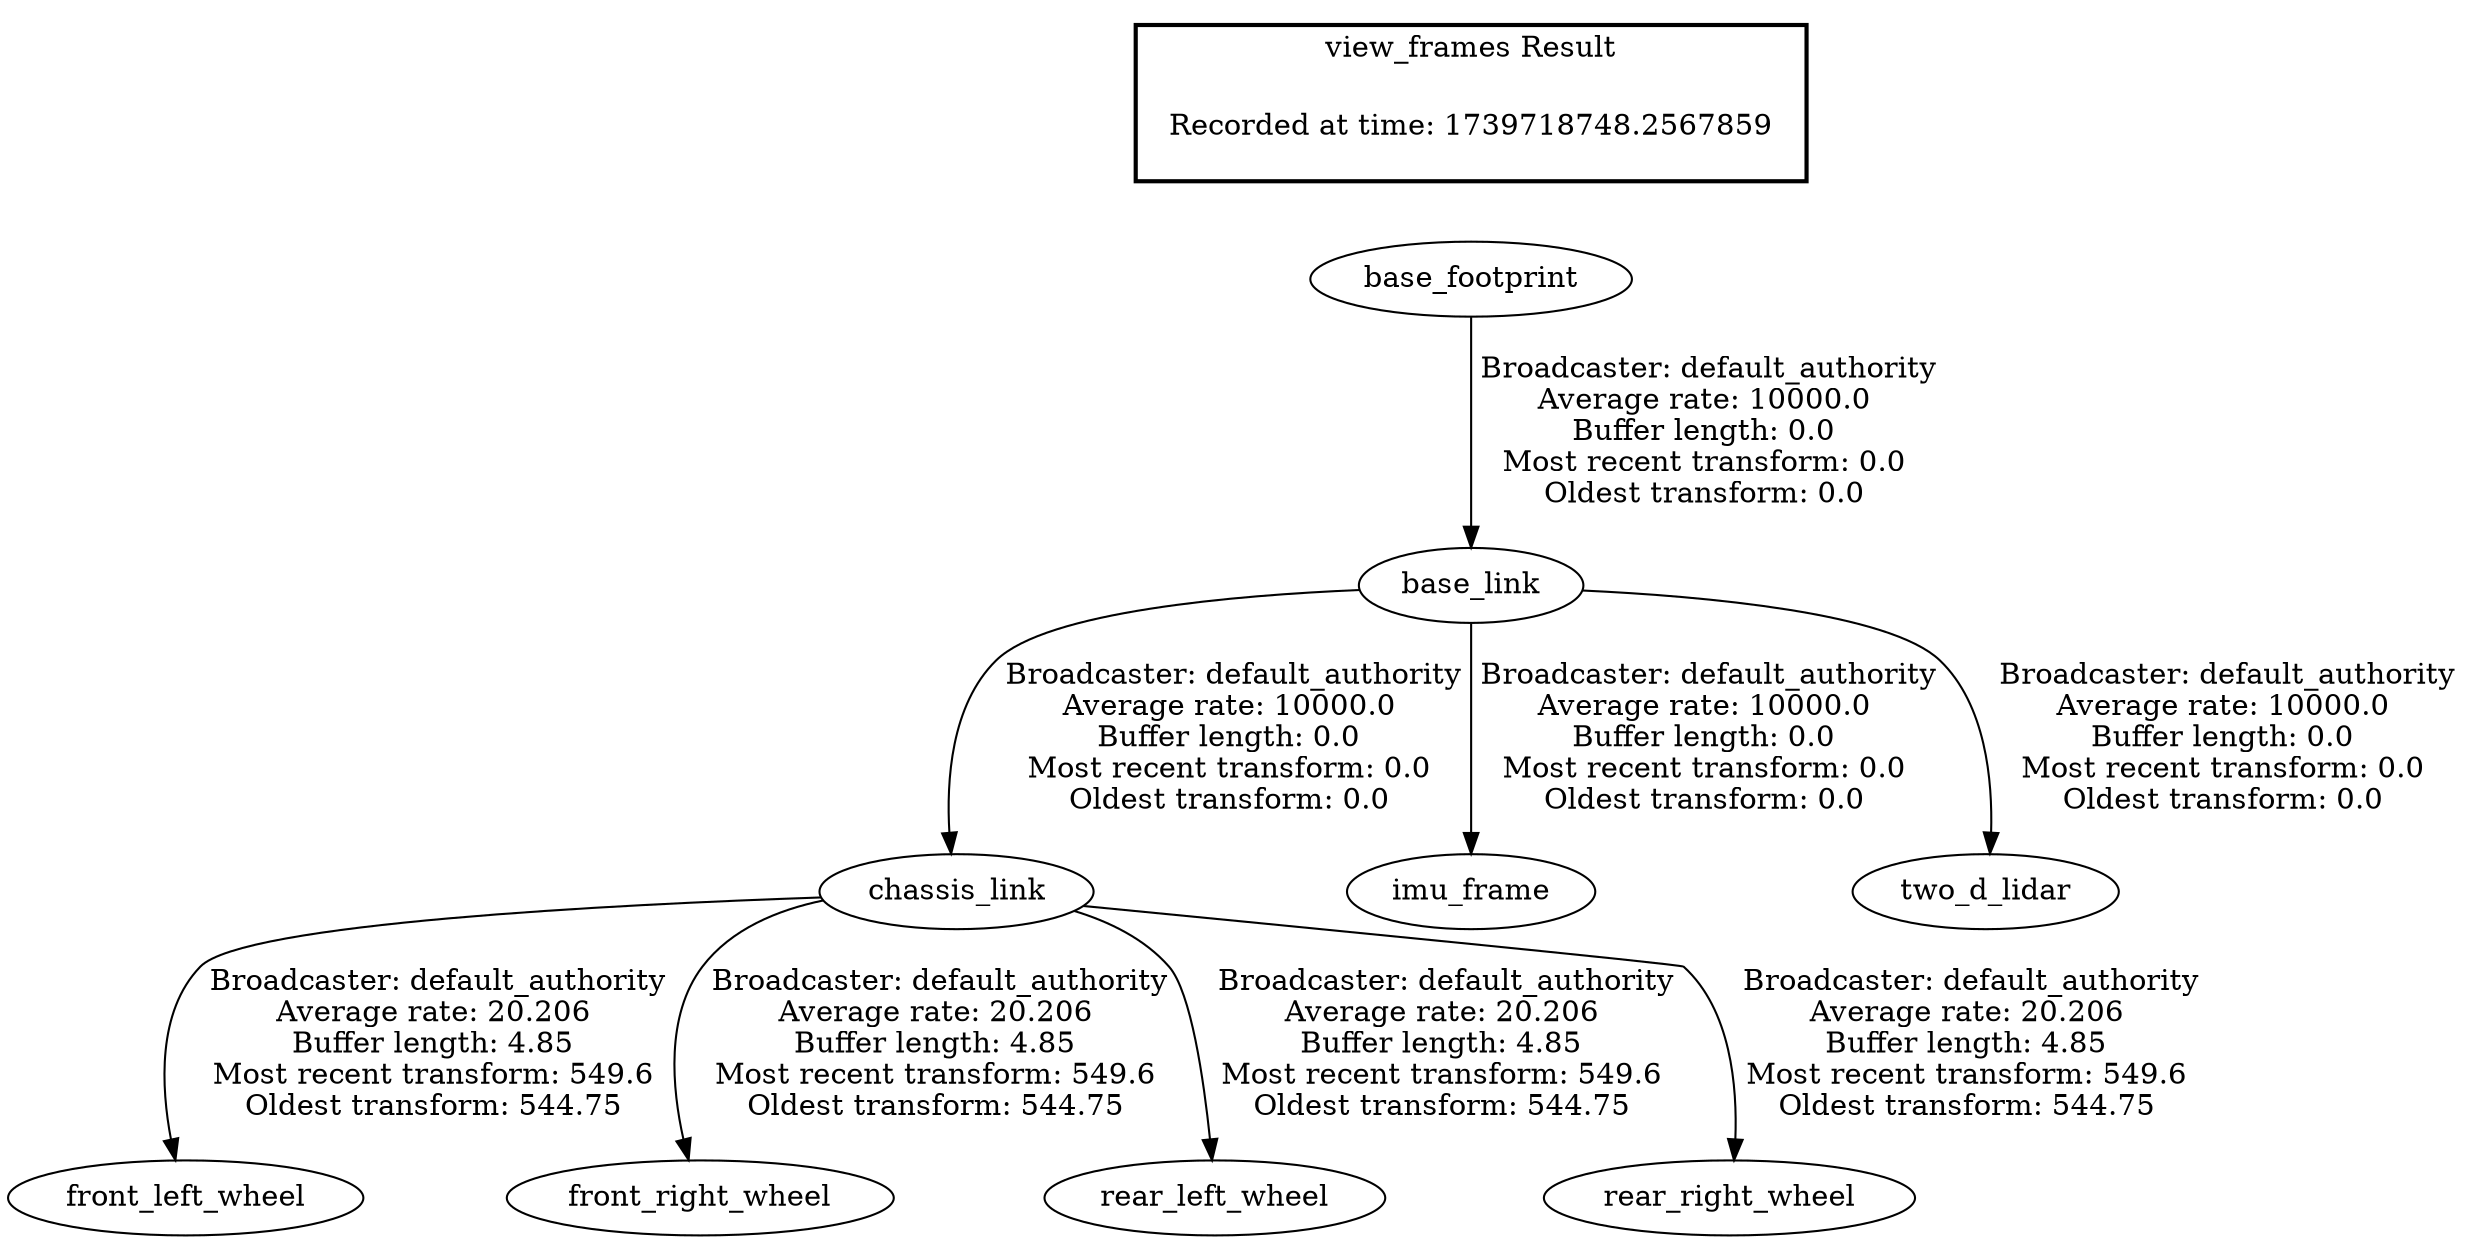 digraph G {
"chassis_link" -> "front_left_wheel"[label=" Broadcaster: default_authority\nAverage rate: 20.206\nBuffer length: 4.85\nMost recent transform: 549.6\nOldest transform: 544.75\n"];
"base_link" -> "chassis_link"[label=" Broadcaster: default_authority\nAverage rate: 10000.0\nBuffer length: 0.0\nMost recent transform: 0.0\nOldest transform: 0.0\n"];
"chassis_link" -> "front_right_wheel"[label=" Broadcaster: default_authority\nAverage rate: 20.206\nBuffer length: 4.85\nMost recent transform: 549.6\nOldest transform: 544.75\n"];
"chassis_link" -> "rear_left_wheel"[label=" Broadcaster: default_authority\nAverage rate: 20.206\nBuffer length: 4.85\nMost recent transform: 549.6\nOldest transform: 544.75\n"];
"chassis_link" -> "rear_right_wheel"[label=" Broadcaster: default_authority\nAverage rate: 20.206\nBuffer length: 4.85\nMost recent transform: 549.6\nOldest transform: 544.75\n"];
"base_footprint" -> "base_link"[label=" Broadcaster: default_authority\nAverage rate: 10000.0\nBuffer length: 0.0\nMost recent transform: 0.0\nOldest transform: 0.0\n"];
"base_link" -> "imu_frame"[label=" Broadcaster: default_authority\nAverage rate: 10000.0\nBuffer length: 0.0\nMost recent transform: 0.0\nOldest transform: 0.0\n"];
"base_link" -> "two_d_lidar"[label=" Broadcaster: default_authority\nAverage rate: 10000.0\nBuffer length: 0.0\nMost recent transform: 0.0\nOldest transform: 0.0\n"];
edge [style=invis];
 subgraph cluster_legend { style=bold; color=black; label ="view_frames Result";
"Recorded at time: 1739718748.2567859"[ shape=plaintext ] ;
}->"base_footprint";
}